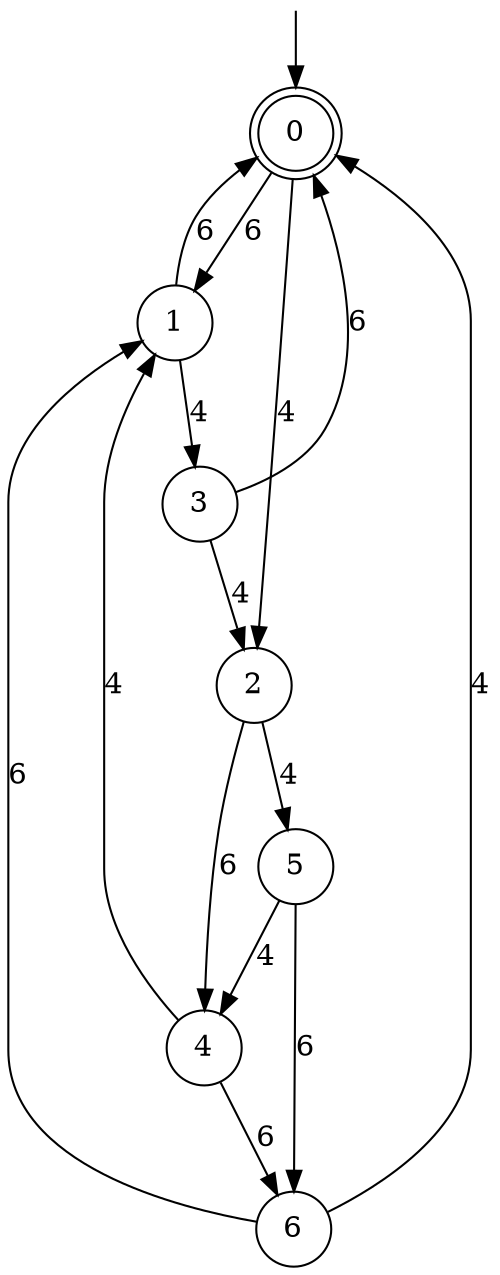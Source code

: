 digraph g {

	s0 [shape="doublecircle" label="0"];
	s1 [shape="circle" label="1"];
	s2 [shape="circle" label="2"];
	s3 [shape="circle" label="3"];
	s4 [shape="circle" label="4"];
	s5 [shape="circle" label="5"];
	s6 [shape="circle" label="6"];
	s0 -> s1 [label="6"];
	s0 -> s2 [label="4"];
	s1 -> s0 [label="6"];
	s1 -> s3 [label="4"];
	s2 -> s4 [label="6"];
	s2 -> s5 [label="4"];
	s3 -> s0 [label="6"];
	s3 -> s2 [label="4"];
	s4 -> s6 [label="6"];
	s4 -> s1 [label="4"];
	s5 -> s6 [label="6"];
	s5 -> s4 [label="4"];
	s6 -> s1 [label="6"];
	s6 -> s0 [label="4"];

__start0 [label="" shape="none" width="0" height="0"];
__start0 -> s0;

}
